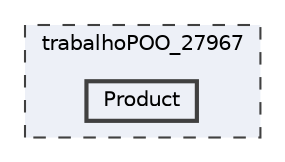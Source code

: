 digraph "trabalhoPOO_27967/Product"
{
 // LATEX_PDF_SIZE
  bgcolor="transparent";
  edge [fontname=Helvetica,fontsize=10,labelfontname=Helvetica,labelfontsize=10];
  node [fontname=Helvetica,fontsize=10,shape=box,height=0.2,width=0.4];
  compound=true
  subgraph clusterdir_2febc12c3c491208b6bb30c417a778ab {
    graph [ bgcolor="#edf0f7", pencolor="grey25", label="trabalhoPOO_27967", fontname=Helvetica,fontsize=10 style="filled,dashed", URL="dir_2febc12c3c491208b6bb30c417a778ab.html",tooltip=""]
  dir_066ad889b8403b1e5905d944e6b9ecf3 [label="Product", fillcolor="#edf0f7", color="grey25", style="filled,bold", URL="dir_066ad889b8403b1e5905d944e6b9ecf3.html",tooltip=""];
  }
}
